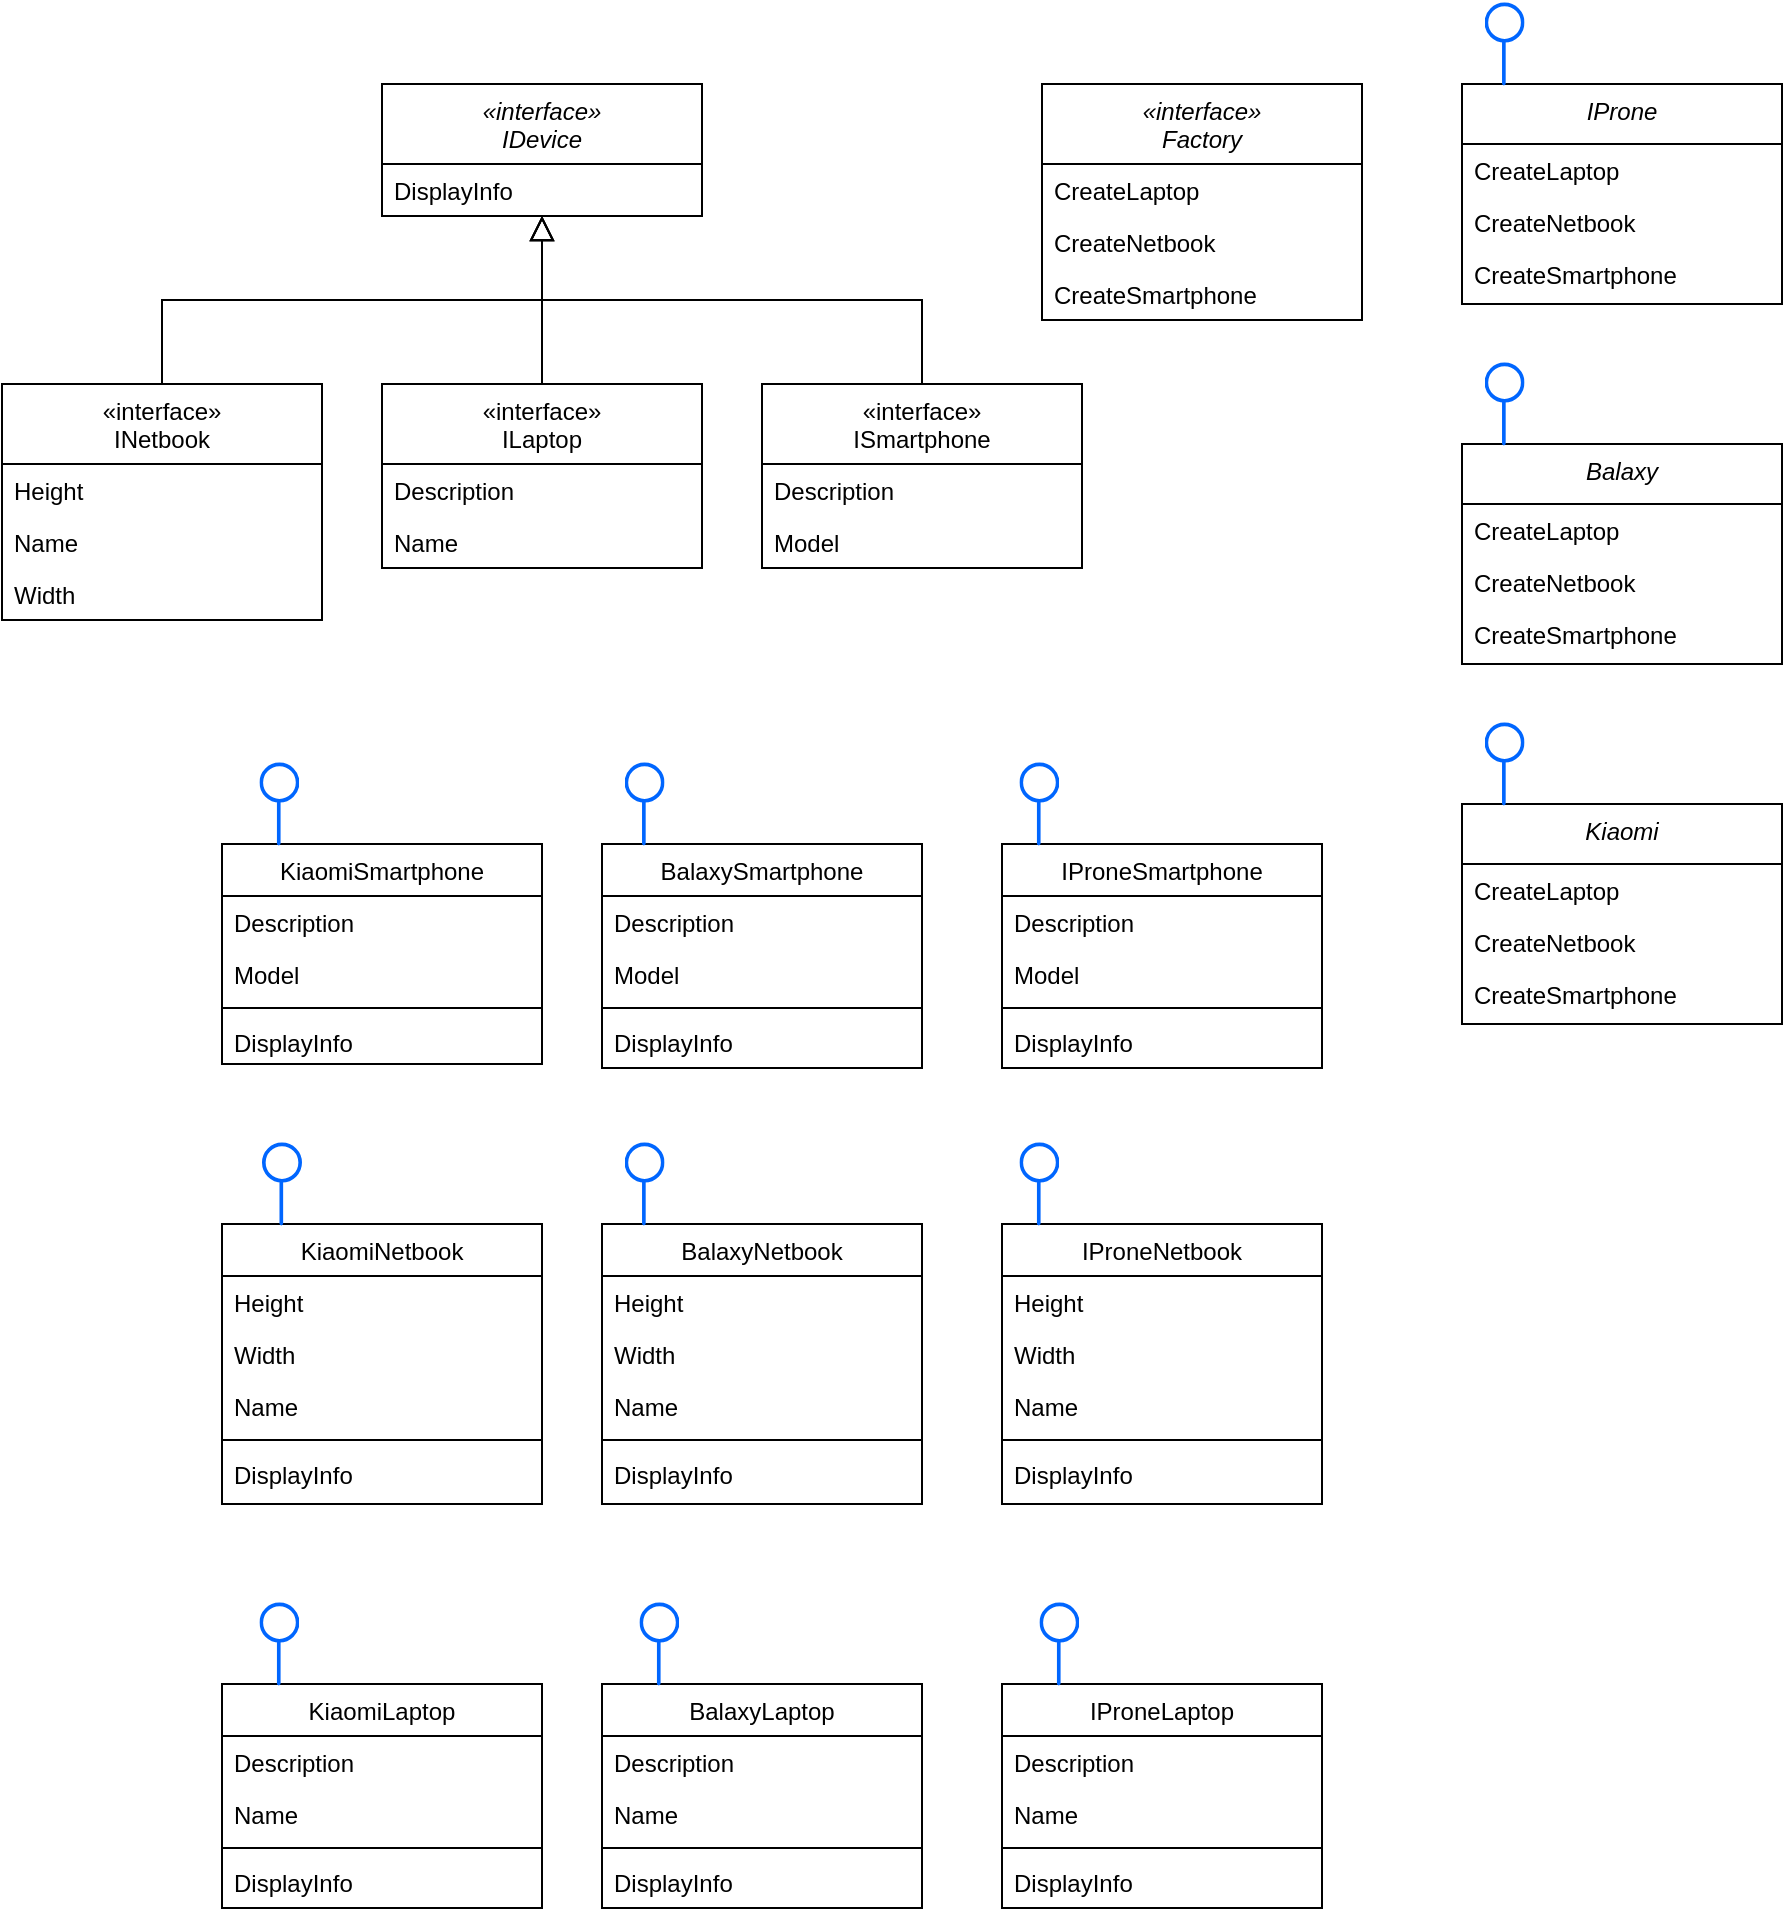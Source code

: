 <mxfile version="24.4.13" type="device">
  <diagram id="C5RBs43oDa-KdzZeNtuy" name="Page-1">
    <mxGraphModel dx="777" dy="865" grid="1" gridSize="10" guides="1" tooltips="1" connect="1" arrows="1" fold="1" page="1" pageScale="1" pageWidth="827" pageHeight="1169" math="0" shadow="0">
      <root>
        <mxCell id="WIyWlLk6GJQsqaUBKTNV-0" />
        <mxCell id="WIyWlLk6GJQsqaUBKTNV-1" parent="WIyWlLk6GJQsqaUBKTNV-0" />
        <mxCell id="zkfFHV4jXpPFQw0GAbJ--0" value="«interface»&#xa;IDevice" style="swimlane;fontStyle=2;align=center;verticalAlign=top;childLayout=stackLayout;horizontal=1;startSize=40;horizontalStack=0;resizeParent=1;resizeLast=0;collapsible=1;marginBottom=0;rounded=0;shadow=0;strokeWidth=1;" parent="WIyWlLk6GJQsqaUBKTNV-1" vertex="1">
          <mxGeometry x="210" y="240" width="160" height="66" as="geometry">
            <mxRectangle x="230" y="140" width="160" height="26" as="alternateBounds" />
          </mxGeometry>
        </mxCell>
        <mxCell id="zkfFHV4jXpPFQw0GAbJ--5" value="DisplayInfo" style="text;align=left;verticalAlign=top;spacingLeft=4;spacingRight=4;overflow=hidden;rotatable=0;points=[[0,0.5],[1,0.5]];portConstraint=eastwest;" parent="zkfFHV4jXpPFQw0GAbJ--0" vertex="1">
          <mxGeometry y="40" width="160" height="26" as="geometry" />
        </mxCell>
        <mxCell id="zkfFHV4jXpPFQw0GAbJ--6" value="«interface»&#xa;INetbook" style="swimlane;fontStyle=0;align=center;verticalAlign=top;childLayout=stackLayout;horizontal=1;startSize=40;horizontalStack=0;resizeParent=1;resizeLast=0;collapsible=1;marginBottom=0;rounded=0;shadow=0;strokeWidth=1;" parent="WIyWlLk6GJQsqaUBKTNV-1" vertex="1">
          <mxGeometry x="20" y="390" width="160" height="118" as="geometry">
            <mxRectangle x="130" y="380" width="160" height="26" as="alternateBounds" />
          </mxGeometry>
        </mxCell>
        <mxCell id="zkfFHV4jXpPFQw0GAbJ--7" value="Height" style="text;align=left;verticalAlign=top;spacingLeft=4;spacingRight=4;overflow=hidden;rotatable=0;points=[[0,0.5],[1,0.5]];portConstraint=eastwest;" parent="zkfFHV4jXpPFQw0GAbJ--6" vertex="1">
          <mxGeometry y="40" width="160" height="26" as="geometry" />
        </mxCell>
        <mxCell id="mtnH-cJvL51SERAXR9_g-1" value="Name" style="text;align=left;verticalAlign=top;spacingLeft=4;spacingRight=4;overflow=hidden;rotatable=0;points=[[0,0.5],[1,0.5]];portConstraint=eastwest;rounded=0;shadow=0;html=0;" vertex="1" parent="zkfFHV4jXpPFQw0GAbJ--6">
          <mxGeometry y="66" width="160" height="26" as="geometry" />
        </mxCell>
        <mxCell id="zkfFHV4jXpPFQw0GAbJ--8" value="Width" style="text;align=left;verticalAlign=top;spacingLeft=4;spacingRight=4;overflow=hidden;rotatable=0;points=[[0,0.5],[1,0.5]];portConstraint=eastwest;rounded=0;shadow=0;html=0;" parent="zkfFHV4jXpPFQw0GAbJ--6" vertex="1">
          <mxGeometry y="92" width="160" height="26" as="geometry" />
        </mxCell>
        <mxCell id="zkfFHV4jXpPFQw0GAbJ--12" value="" style="endArrow=block;endSize=10;endFill=0;shadow=0;strokeWidth=1;rounded=0;curved=0;edgeStyle=elbowEdgeStyle;elbow=vertical;" parent="WIyWlLk6GJQsqaUBKTNV-1" source="zkfFHV4jXpPFQw0GAbJ--6" target="zkfFHV4jXpPFQw0GAbJ--0" edge="1">
          <mxGeometry width="160" relative="1" as="geometry">
            <mxPoint x="200" y="473" as="sourcePoint" />
            <mxPoint x="200" y="473" as="targetPoint" />
          </mxGeometry>
        </mxCell>
        <mxCell id="mtnH-cJvL51SERAXR9_g-2" value="KiaomiSmartphone" style="swimlane;fontStyle=0;align=center;verticalAlign=top;childLayout=stackLayout;horizontal=1;startSize=26;horizontalStack=0;resizeParent=1;resizeLast=0;collapsible=1;marginBottom=0;rounded=0;shadow=0;strokeWidth=1;" vertex="1" parent="WIyWlLk6GJQsqaUBKTNV-1">
          <mxGeometry x="130" y="620" width="160" height="110" as="geometry">
            <mxRectangle x="130" y="380" width="160" height="26" as="alternateBounds" />
          </mxGeometry>
        </mxCell>
        <mxCell id="mtnH-cJvL51SERAXR9_g-20" value="Description" style="text;align=left;verticalAlign=top;spacingLeft=4;spacingRight=4;overflow=hidden;rotatable=0;points=[[0,0.5],[1,0.5]];portConstraint=eastwest;" vertex="1" parent="mtnH-cJvL51SERAXR9_g-2">
          <mxGeometry y="26" width="160" height="26" as="geometry" />
        </mxCell>
        <mxCell id="mtnH-cJvL51SERAXR9_g-21" value="Model" style="text;align=left;verticalAlign=top;spacingLeft=4;spacingRight=4;overflow=hidden;rotatable=0;points=[[0,0.5],[1,0.5]];portConstraint=eastwest;rounded=0;shadow=0;html=0;" vertex="1" parent="mtnH-cJvL51SERAXR9_g-2">
          <mxGeometry y="52" width="160" height="26" as="geometry" />
        </mxCell>
        <mxCell id="mtnH-cJvL51SERAXR9_g-6" value="" style="line;html=1;strokeWidth=1;align=left;verticalAlign=middle;spacingTop=-1;spacingLeft=3;spacingRight=3;rotatable=0;labelPosition=right;points=[];portConstraint=eastwest;" vertex="1" parent="mtnH-cJvL51SERAXR9_g-2">
          <mxGeometry y="78" width="160" height="8" as="geometry" />
        </mxCell>
        <mxCell id="mtnH-cJvL51SERAXR9_g-8" value="DisplayInfo" style="text;align=left;verticalAlign=top;spacingLeft=4;spacingRight=4;overflow=hidden;rotatable=0;points=[[0,0.5],[1,0.5]];portConstraint=eastwest;" vertex="1" parent="mtnH-cJvL51SERAXR9_g-2">
          <mxGeometry y="86" width="160" height="24" as="geometry" />
        </mxCell>
        <mxCell id="mtnH-cJvL51SERAXR9_g-10" value="«interface»&#xa;ILaptop" style="swimlane;fontStyle=0;align=center;verticalAlign=top;childLayout=stackLayout;horizontal=1;startSize=40;horizontalStack=0;resizeParent=1;resizeLast=0;collapsible=1;marginBottom=0;rounded=0;shadow=0;strokeWidth=1;" vertex="1" parent="WIyWlLk6GJQsqaUBKTNV-1">
          <mxGeometry x="210" y="390" width="160" height="92" as="geometry">
            <mxRectangle x="130" y="380" width="160" height="26" as="alternateBounds" />
          </mxGeometry>
        </mxCell>
        <mxCell id="mtnH-cJvL51SERAXR9_g-11" value="Description" style="text;align=left;verticalAlign=top;spacingLeft=4;spacingRight=4;overflow=hidden;rotatable=0;points=[[0,0.5],[1,0.5]];portConstraint=eastwest;" vertex="1" parent="mtnH-cJvL51SERAXR9_g-10">
          <mxGeometry y="40" width="160" height="26" as="geometry" />
        </mxCell>
        <mxCell id="mtnH-cJvL51SERAXR9_g-12" value="Name" style="text;align=left;verticalAlign=top;spacingLeft=4;spacingRight=4;overflow=hidden;rotatable=0;points=[[0,0.5],[1,0.5]];portConstraint=eastwest;rounded=0;shadow=0;html=0;" vertex="1" parent="mtnH-cJvL51SERAXR9_g-10">
          <mxGeometry y="66" width="160" height="26" as="geometry" />
        </mxCell>
        <mxCell id="mtnH-cJvL51SERAXR9_g-14" value="" style="endArrow=block;endSize=10;endFill=0;shadow=0;strokeWidth=1;rounded=0;curved=0;edgeStyle=elbowEdgeStyle;elbow=vertical;" edge="1" parent="WIyWlLk6GJQsqaUBKTNV-1" source="mtnH-cJvL51SERAXR9_g-10" target="zkfFHV4jXpPFQw0GAbJ--0">
          <mxGeometry width="160" relative="1" as="geometry">
            <mxPoint x="210" y="640" as="sourcePoint" />
            <mxPoint x="110" y="292" as="targetPoint" />
          </mxGeometry>
        </mxCell>
        <mxCell id="mtnH-cJvL51SERAXR9_g-15" value="«interface»&#xa;ISmartphone" style="swimlane;fontStyle=0;align=center;verticalAlign=top;childLayout=stackLayout;horizontal=1;startSize=40;horizontalStack=0;resizeParent=1;resizeLast=0;collapsible=1;marginBottom=0;rounded=0;shadow=0;strokeWidth=1;" vertex="1" parent="WIyWlLk6GJQsqaUBKTNV-1">
          <mxGeometry x="400" y="390" width="160" height="92" as="geometry">
            <mxRectangle x="130" y="380" width="160" height="26" as="alternateBounds" />
          </mxGeometry>
        </mxCell>
        <mxCell id="mtnH-cJvL51SERAXR9_g-16" value="Description" style="text;align=left;verticalAlign=top;spacingLeft=4;spacingRight=4;overflow=hidden;rotatable=0;points=[[0,0.5],[1,0.5]];portConstraint=eastwest;" vertex="1" parent="mtnH-cJvL51SERAXR9_g-15">
          <mxGeometry y="40" width="160" height="26" as="geometry" />
        </mxCell>
        <mxCell id="mtnH-cJvL51SERAXR9_g-17" value="Model" style="text;align=left;verticalAlign=top;spacingLeft=4;spacingRight=4;overflow=hidden;rotatable=0;points=[[0,0.5],[1,0.5]];portConstraint=eastwest;rounded=0;shadow=0;html=0;" vertex="1" parent="mtnH-cJvL51SERAXR9_g-15">
          <mxGeometry y="66" width="160" height="26" as="geometry" />
        </mxCell>
        <mxCell id="mtnH-cJvL51SERAXR9_g-18" value="" style="endArrow=block;endSize=10;endFill=0;shadow=0;strokeWidth=1;rounded=0;curved=0;edgeStyle=elbowEdgeStyle;elbow=vertical;" edge="1" parent="WIyWlLk6GJQsqaUBKTNV-1" source="mtnH-cJvL51SERAXR9_g-15" target="zkfFHV4jXpPFQw0GAbJ--0">
          <mxGeometry width="160" relative="1" as="geometry">
            <mxPoint x="300" y="400" as="sourcePoint" />
            <mxPoint x="110" y="292" as="targetPoint" />
          </mxGeometry>
        </mxCell>
        <mxCell id="mtnH-cJvL51SERAXR9_g-22" value="BalaxySmartphone" style="swimlane;fontStyle=0;align=center;verticalAlign=top;childLayout=stackLayout;horizontal=1;startSize=26;horizontalStack=0;resizeParent=1;resizeLast=0;collapsible=1;marginBottom=0;rounded=0;shadow=0;strokeWidth=1;" vertex="1" parent="WIyWlLk6GJQsqaUBKTNV-1">
          <mxGeometry x="320" y="620" width="160" height="112" as="geometry">
            <mxRectangle x="130" y="380" width="160" height="26" as="alternateBounds" />
          </mxGeometry>
        </mxCell>
        <mxCell id="mtnH-cJvL51SERAXR9_g-23" value="Description" style="text;align=left;verticalAlign=top;spacingLeft=4;spacingRight=4;overflow=hidden;rotatable=0;points=[[0,0.5],[1,0.5]];portConstraint=eastwest;" vertex="1" parent="mtnH-cJvL51SERAXR9_g-22">
          <mxGeometry y="26" width="160" height="26" as="geometry" />
        </mxCell>
        <mxCell id="mtnH-cJvL51SERAXR9_g-24" value="Model" style="text;align=left;verticalAlign=top;spacingLeft=4;spacingRight=4;overflow=hidden;rotatable=0;points=[[0,0.5],[1,0.5]];portConstraint=eastwest;rounded=0;shadow=0;html=0;" vertex="1" parent="mtnH-cJvL51SERAXR9_g-22">
          <mxGeometry y="52" width="160" height="26" as="geometry" />
        </mxCell>
        <mxCell id="mtnH-cJvL51SERAXR9_g-25" value="" style="line;html=1;strokeWidth=1;align=left;verticalAlign=middle;spacingTop=-1;spacingLeft=3;spacingRight=3;rotatable=0;labelPosition=right;points=[];portConstraint=eastwest;" vertex="1" parent="mtnH-cJvL51SERAXR9_g-22">
          <mxGeometry y="78" width="160" height="8" as="geometry" />
        </mxCell>
        <mxCell id="mtnH-cJvL51SERAXR9_g-26" value="DisplayInfo" style="text;align=left;verticalAlign=top;spacingLeft=4;spacingRight=4;overflow=hidden;rotatable=0;points=[[0,0.5],[1,0.5]];portConstraint=eastwest;" vertex="1" parent="mtnH-cJvL51SERAXR9_g-22">
          <mxGeometry y="86" width="160" height="26" as="geometry" />
        </mxCell>
        <mxCell id="mtnH-cJvL51SERAXR9_g-27" value="IProneSmartphone" style="swimlane;fontStyle=0;align=center;verticalAlign=top;childLayout=stackLayout;horizontal=1;startSize=26;horizontalStack=0;resizeParent=1;resizeLast=0;collapsible=1;marginBottom=0;rounded=0;shadow=0;strokeWidth=1;" vertex="1" parent="WIyWlLk6GJQsqaUBKTNV-1">
          <mxGeometry x="520" y="620" width="160" height="112" as="geometry">
            <mxRectangle x="130" y="380" width="160" height="26" as="alternateBounds" />
          </mxGeometry>
        </mxCell>
        <mxCell id="mtnH-cJvL51SERAXR9_g-28" value="Description" style="text;align=left;verticalAlign=top;spacingLeft=4;spacingRight=4;overflow=hidden;rotatable=0;points=[[0,0.5],[1,0.5]];portConstraint=eastwest;" vertex="1" parent="mtnH-cJvL51SERAXR9_g-27">
          <mxGeometry y="26" width="160" height="26" as="geometry" />
        </mxCell>
        <mxCell id="mtnH-cJvL51SERAXR9_g-29" value="Model" style="text;align=left;verticalAlign=top;spacingLeft=4;spacingRight=4;overflow=hidden;rotatable=0;points=[[0,0.5],[1,0.5]];portConstraint=eastwest;rounded=0;shadow=0;html=0;" vertex="1" parent="mtnH-cJvL51SERAXR9_g-27">
          <mxGeometry y="52" width="160" height="26" as="geometry" />
        </mxCell>
        <mxCell id="mtnH-cJvL51SERAXR9_g-30" value="" style="line;html=1;strokeWidth=1;align=left;verticalAlign=middle;spacingTop=-1;spacingLeft=3;spacingRight=3;rotatable=0;labelPosition=right;points=[];portConstraint=eastwest;" vertex="1" parent="mtnH-cJvL51SERAXR9_g-27">
          <mxGeometry y="78" width="160" height="8" as="geometry" />
        </mxCell>
        <mxCell id="mtnH-cJvL51SERAXR9_g-31" value="DisplayInfo" style="text;align=left;verticalAlign=top;spacingLeft=4;spacingRight=4;overflow=hidden;rotatable=0;points=[[0,0.5],[1,0.5]];portConstraint=eastwest;" vertex="1" parent="mtnH-cJvL51SERAXR9_g-27">
          <mxGeometry y="86" width="160" height="26" as="geometry" />
        </mxCell>
        <mxCell id="mtnH-cJvL51SERAXR9_g-33" value="KiaomiNetbook" style="swimlane;fontStyle=0;align=center;verticalAlign=top;childLayout=stackLayout;horizontal=1;startSize=26;horizontalStack=0;resizeParent=1;resizeLast=0;collapsible=1;marginBottom=0;rounded=0;shadow=0;strokeWidth=1;" vertex="1" parent="WIyWlLk6GJQsqaUBKTNV-1">
          <mxGeometry x="130" y="810" width="160" height="140" as="geometry">
            <mxRectangle x="130" y="380" width="160" height="26" as="alternateBounds" />
          </mxGeometry>
        </mxCell>
        <mxCell id="mtnH-cJvL51SERAXR9_g-38" value="Height" style="text;align=left;verticalAlign=top;spacingLeft=4;spacingRight=4;overflow=hidden;rotatable=0;points=[[0,0.5],[1,0.5]];portConstraint=eastwest;" vertex="1" parent="mtnH-cJvL51SERAXR9_g-33">
          <mxGeometry y="26" width="160" height="26" as="geometry" />
        </mxCell>
        <mxCell id="mtnH-cJvL51SERAXR9_g-40" value="Width" style="text;align=left;verticalAlign=top;spacingLeft=4;spacingRight=4;overflow=hidden;rotatable=0;points=[[0,0.5],[1,0.5]];portConstraint=eastwest;rounded=0;shadow=0;html=0;" vertex="1" parent="mtnH-cJvL51SERAXR9_g-33">
          <mxGeometry y="52" width="160" height="26" as="geometry" />
        </mxCell>
        <mxCell id="mtnH-cJvL51SERAXR9_g-39" value="Name" style="text;align=left;verticalAlign=top;spacingLeft=4;spacingRight=4;overflow=hidden;rotatable=0;points=[[0,0.5],[1,0.5]];portConstraint=eastwest;rounded=0;shadow=0;html=0;" vertex="1" parent="mtnH-cJvL51SERAXR9_g-33">
          <mxGeometry y="78" width="160" height="26" as="geometry" />
        </mxCell>
        <mxCell id="mtnH-cJvL51SERAXR9_g-36" value="" style="line;html=1;strokeWidth=1;align=left;verticalAlign=middle;spacingTop=-1;spacingLeft=3;spacingRight=3;rotatable=0;labelPosition=right;points=[];portConstraint=eastwest;" vertex="1" parent="mtnH-cJvL51SERAXR9_g-33">
          <mxGeometry y="104" width="160" height="8" as="geometry" />
        </mxCell>
        <mxCell id="mtnH-cJvL51SERAXR9_g-37" value="DisplayInfo" style="text;align=left;verticalAlign=top;spacingLeft=4;spacingRight=4;overflow=hidden;rotatable=0;points=[[0,0.5],[1,0.5]];portConstraint=eastwest;" vertex="1" parent="mtnH-cJvL51SERAXR9_g-33">
          <mxGeometry y="112" width="160" height="26" as="geometry" />
        </mxCell>
        <mxCell id="mtnH-cJvL51SERAXR9_g-41" value="BalaxyNetbook" style="swimlane;fontStyle=0;align=center;verticalAlign=top;childLayout=stackLayout;horizontal=1;startSize=26;horizontalStack=0;resizeParent=1;resizeLast=0;collapsible=1;marginBottom=0;rounded=0;shadow=0;strokeWidth=1;" vertex="1" parent="WIyWlLk6GJQsqaUBKTNV-1">
          <mxGeometry x="320" y="810" width="160" height="140" as="geometry">
            <mxRectangle x="130" y="380" width="160" height="26" as="alternateBounds" />
          </mxGeometry>
        </mxCell>
        <mxCell id="mtnH-cJvL51SERAXR9_g-42" value="Height" style="text;align=left;verticalAlign=top;spacingLeft=4;spacingRight=4;overflow=hidden;rotatable=0;points=[[0,0.5],[1,0.5]];portConstraint=eastwest;" vertex="1" parent="mtnH-cJvL51SERAXR9_g-41">
          <mxGeometry y="26" width="160" height="26" as="geometry" />
        </mxCell>
        <mxCell id="mtnH-cJvL51SERAXR9_g-43" value="Width" style="text;align=left;verticalAlign=top;spacingLeft=4;spacingRight=4;overflow=hidden;rotatable=0;points=[[0,0.5],[1,0.5]];portConstraint=eastwest;rounded=0;shadow=0;html=0;" vertex="1" parent="mtnH-cJvL51SERAXR9_g-41">
          <mxGeometry y="52" width="160" height="26" as="geometry" />
        </mxCell>
        <mxCell id="mtnH-cJvL51SERAXR9_g-44" value="Name" style="text;align=left;verticalAlign=top;spacingLeft=4;spacingRight=4;overflow=hidden;rotatable=0;points=[[0,0.5],[1,0.5]];portConstraint=eastwest;rounded=0;shadow=0;html=0;" vertex="1" parent="mtnH-cJvL51SERAXR9_g-41">
          <mxGeometry y="78" width="160" height="26" as="geometry" />
        </mxCell>
        <mxCell id="mtnH-cJvL51SERAXR9_g-45" value="" style="line;html=1;strokeWidth=1;align=left;verticalAlign=middle;spacingTop=-1;spacingLeft=3;spacingRight=3;rotatable=0;labelPosition=right;points=[];portConstraint=eastwest;" vertex="1" parent="mtnH-cJvL51SERAXR9_g-41">
          <mxGeometry y="104" width="160" height="8" as="geometry" />
        </mxCell>
        <mxCell id="mtnH-cJvL51SERAXR9_g-46" value="DisplayInfo" style="text;align=left;verticalAlign=top;spacingLeft=4;spacingRight=4;overflow=hidden;rotatable=0;points=[[0,0.5],[1,0.5]];portConstraint=eastwest;" vertex="1" parent="mtnH-cJvL51SERAXR9_g-41">
          <mxGeometry y="112" width="160" height="26" as="geometry" />
        </mxCell>
        <mxCell id="mtnH-cJvL51SERAXR9_g-47" value="IProneNetbook" style="swimlane;fontStyle=0;align=center;verticalAlign=top;childLayout=stackLayout;horizontal=1;startSize=26;horizontalStack=0;resizeParent=1;resizeLast=0;collapsible=1;marginBottom=0;rounded=0;shadow=0;strokeWidth=1;" vertex="1" parent="WIyWlLk6GJQsqaUBKTNV-1">
          <mxGeometry x="520" y="810" width="160" height="140" as="geometry">
            <mxRectangle x="130" y="380" width="160" height="26" as="alternateBounds" />
          </mxGeometry>
        </mxCell>
        <mxCell id="mtnH-cJvL51SERAXR9_g-48" value="Height" style="text;align=left;verticalAlign=top;spacingLeft=4;spacingRight=4;overflow=hidden;rotatable=0;points=[[0,0.5],[1,0.5]];portConstraint=eastwest;" vertex="1" parent="mtnH-cJvL51SERAXR9_g-47">
          <mxGeometry y="26" width="160" height="26" as="geometry" />
        </mxCell>
        <mxCell id="mtnH-cJvL51SERAXR9_g-49" value="Width" style="text;align=left;verticalAlign=top;spacingLeft=4;spacingRight=4;overflow=hidden;rotatable=0;points=[[0,0.5],[1,0.5]];portConstraint=eastwest;rounded=0;shadow=0;html=0;" vertex="1" parent="mtnH-cJvL51SERAXR9_g-47">
          <mxGeometry y="52" width="160" height="26" as="geometry" />
        </mxCell>
        <mxCell id="mtnH-cJvL51SERAXR9_g-50" value="Name" style="text;align=left;verticalAlign=top;spacingLeft=4;spacingRight=4;overflow=hidden;rotatable=0;points=[[0,0.5],[1,0.5]];portConstraint=eastwest;rounded=0;shadow=0;html=0;" vertex="1" parent="mtnH-cJvL51SERAXR9_g-47">
          <mxGeometry y="78" width="160" height="26" as="geometry" />
        </mxCell>
        <mxCell id="mtnH-cJvL51SERAXR9_g-51" value="" style="line;html=1;strokeWidth=1;align=left;verticalAlign=middle;spacingTop=-1;spacingLeft=3;spacingRight=3;rotatable=0;labelPosition=right;points=[];portConstraint=eastwest;" vertex="1" parent="mtnH-cJvL51SERAXR9_g-47">
          <mxGeometry y="104" width="160" height="8" as="geometry" />
        </mxCell>
        <mxCell id="mtnH-cJvL51SERAXR9_g-52" value="DisplayInfo" style="text;align=left;verticalAlign=top;spacingLeft=4;spacingRight=4;overflow=hidden;rotatable=0;points=[[0,0.5],[1,0.5]];portConstraint=eastwest;" vertex="1" parent="mtnH-cJvL51SERAXR9_g-47">
          <mxGeometry y="112" width="160" height="26" as="geometry" />
        </mxCell>
        <mxCell id="mtnH-cJvL51SERAXR9_g-53" value="" style="image;aspect=fixed;perimeter=ellipsePerimeter;html=1;align=center;shadow=0;dashed=0;spacingTop=3;image=img/lib/active_directory/interface.svg;rotation=-90;" vertex="1" parent="WIyWlLk6GJQsqaUBKTNV-1">
          <mxGeometry x="137.45" y="590" width="42.55" height="20" as="geometry" />
        </mxCell>
        <mxCell id="mtnH-cJvL51SERAXR9_g-55" value="" style="image;aspect=fixed;perimeter=ellipsePerimeter;html=1;align=center;shadow=0;dashed=0;spacingTop=3;image=img/lib/active_directory/interface.svg;rotation=-90;" vertex="1" parent="WIyWlLk6GJQsqaUBKTNV-1">
          <mxGeometry x="320" y="590" width="42.55" height="20" as="geometry" />
        </mxCell>
        <mxCell id="mtnH-cJvL51SERAXR9_g-56" value="" style="image;aspect=fixed;perimeter=ellipsePerimeter;html=1;align=center;shadow=0;dashed=0;spacingTop=3;image=img/lib/active_directory/interface.svg;rotation=-90;" vertex="1" parent="WIyWlLk6GJQsqaUBKTNV-1">
          <mxGeometry x="517.45" y="590" width="42.55" height="20" as="geometry" />
        </mxCell>
        <mxCell id="mtnH-cJvL51SERAXR9_g-57" value="" style="image;aspect=fixed;perimeter=ellipsePerimeter;html=1;align=center;shadow=0;dashed=0;spacingTop=3;image=img/lib/active_directory/interface.svg;rotation=-90;" vertex="1" parent="WIyWlLk6GJQsqaUBKTNV-1">
          <mxGeometry x="80" y="780" width="160" height="20" as="geometry" />
        </mxCell>
        <mxCell id="mtnH-cJvL51SERAXR9_g-58" value="" style="image;aspect=fixed;perimeter=ellipsePerimeter;html=1;align=center;shadow=0;dashed=0;spacingTop=3;image=img/lib/active_directory/interface.svg;rotation=-90;" vertex="1" parent="WIyWlLk6GJQsqaUBKTNV-1">
          <mxGeometry x="261.28" y="780" width="160" height="20" as="geometry" />
        </mxCell>
        <mxCell id="mtnH-cJvL51SERAXR9_g-59" value="" style="image;aspect=fixed;perimeter=ellipsePerimeter;html=1;align=center;shadow=0;dashed=0;spacingTop=3;image=img/lib/active_directory/interface.svg;rotation=-90;" vertex="1" parent="WIyWlLk6GJQsqaUBKTNV-1">
          <mxGeometry x="458.73" y="780" width="160" height="20" as="geometry" />
        </mxCell>
        <mxCell id="mtnH-cJvL51SERAXR9_g-61" value="KiaomiLaptop" style="swimlane;fontStyle=0;align=center;verticalAlign=top;childLayout=stackLayout;horizontal=1;startSize=26;horizontalStack=0;resizeParent=1;resizeLast=0;collapsible=1;marginBottom=0;rounded=0;shadow=0;strokeWidth=1;" vertex="1" parent="WIyWlLk6GJQsqaUBKTNV-1">
          <mxGeometry x="130" y="1040" width="160" height="112" as="geometry">
            <mxRectangle x="130" y="380" width="160" height="26" as="alternateBounds" />
          </mxGeometry>
        </mxCell>
        <mxCell id="mtnH-cJvL51SERAXR9_g-68" value="Description" style="text;align=left;verticalAlign=top;spacingLeft=4;spacingRight=4;overflow=hidden;rotatable=0;points=[[0,0.5],[1,0.5]];portConstraint=eastwest;" vertex="1" parent="mtnH-cJvL51SERAXR9_g-61">
          <mxGeometry y="26" width="160" height="26" as="geometry" />
        </mxCell>
        <mxCell id="mtnH-cJvL51SERAXR9_g-69" value="Name" style="text;align=left;verticalAlign=top;spacingLeft=4;spacingRight=4;overflow=hidden;rotatable=0;points=[[0,0.5],[1,0.5]];portConstraint=eastwest;rounded=0;shadow=0;html=0;" vertex="1" parent="mtnH-cJvL51SERAXR9_g-61">
          <mxGeometry y="52" width="160" height="26" as="geometry" />
        </mxCell>
        <mxCell id="mtnH-cJvL51SERAXR9_g-65" value="" style="line;html=1;strokeWidth=1;align=left;verticalAlign=middle;spacingTop=-1;spacingLeft=3;spacingRight=3;rotatable=0;labelPosition=right;points=[];portConstraint=eastwest;" vertex="1" parent="mtnH-cJvL51SERAXR9_g-61">
          <mxGeometry y="78" width="160" height="8" as="geometry" />
        </mxCell>
        <mxCell id="mtnH-cJvL51SERAXR9_g-66" value="DisplayInfo" style="text;align=left;verticalAlign=top;spacingLeft=4;spacingRight=4;overflow=hidden;rotatable=0;points=[[0,0.5],[1,0.5]];portConstraint=eastwest;" vertex="1" parent="mtnH-cJvL51SERAXR9_g-61">
          <mxGeometry y="86" width="160" height="26" as="geometry" />
        </mxCell>
        <mxCell id="mtnH-cJvL51SERAXR9_g-67" value="" style="image;aspect=fixed;perimeter=ellipsePerimeter;html=1;align=center;shadow=0;dashed=0;spacingTop=3;image=img/lib/active_directory/interface.svg;rotation=-90;" vertex="1" parent="WIyWlLk6GJQsqaUBKTNV-1">
          <mxGeometry x="78.73" y="1010" width="160" height="20" as="geometry" />
        </mxCell>
        <mxCell id="mtnH-cJvL51SERAXR9_g-70" value="BalaxyLaptop" style="swimlane;fontStyle=0;align=center;verticalAlign=top;childLayout=stackLayout;horizontal=1;startSize=26;horizontalStack=0;resizeParent=1;resizeLast=0;collapsible=1;marginBottom=0;rounded=0;shadow=0;strokeWidth=1;" vertex="1" parent="WIyWlLk6GJQsqaUBKTNV-1">
          <mxGeometry x="320" y="1040" width="160" height="112" as="geometry">
            <mxRectangle x="130" y="380" width="160" height="26" as="alternateBounds" />
          </mxGeometry>
        </mxCell>
        <mxCell id="mtnH-cJvL51SERAXR9_g-71" value="Description" style="text;align=left;verticalAlign=top;spacingLeft=4;spacingRight=4;overflow=hidden;rotatable=0;points=[[0,0.5],[1,0.5]];portConstraint=eastwest;" vertex="1" parent="mtnH-cJvL51SERAXR9_g-70">
          <mxGeometry y="26" width="160" height="26" as="geometry" />
        </mxCell>
        <mxCell id="mtnH-cJvL51SERAXR9_g-72" value="Name" style="text;align=left;verticalAlign=top;spacingLeft=4;spacingRight=4;overflow=hidden;rotatable=0;points=[[0,0.5],[1,0.5]];portConstraint=eastwest;rounded=0;shadow=0;html=0;" vertex="1" parent="mtnH-cJvL51SERAXR9_g-70">
          <mxGeometry y="52" width="160" height="26" as="geometry" />
        </mxCell>
        <mxCell id="mtnH-cJvL51SERAXR9_g-73" value="" style="line;html=1;strokeWidth=1;align=left;verticalAlign=middle;spacingTop=-1;spacingLeft=3;spacingRight=3;rotatable=0;labelPosition=right;points=[];portConstraint=eastwest;" vertex="1" parent="mtnH-cJvL51SERAXR9_g-70">
          <mxGeometry y="78" width="160" height="8" as="geometry" />
        </mxCell>
        <mxCell id="mtnH-cJvL51SERAXR9_g-74" value="DisplayInfo" style="text;align=left;verticalAlign=top;spacingLeft=4;spacingRight=4;overflow=hidden;rotatable=0;points=[[0,0.5],[1,0.5]];portConstraint=eastwest;" vertex="1" parent="mtnH-cJvL51SERAXR9_g-70">
          <mxGeometry y="86" width="160" height="26" as="geometry" />
        </mxCell>
        <mxCell id="mtnH-cJvL51SERAXR9_g-75" value="" style="image;aspect=fixed;perimeter=ellipsePerimeter;html=1;align=center;shadow=0;dashed=0;spacingTop=3;image=img/lib/active_directory/interface.svg;rotation=-90;" vertex="1" parent="WIyWlLk6GJQsqaUBKTNV-1">
          <mxGeometry x="268.73" y="1010" width="160" height="20" as="geometry" />
        </mxCell>
        <mxCell id="mtnH-cJvL51SERAXR9_g-76" value="IProneLaptop" style="swimlane;fontStyle=0;align=center;verticalAlign=top;childLayout=stackLayout;horizontal=1;startSize=26;horizontalStack=0;resizeParent=1;resizeLast=0;collapsible=1;marginBottom=0;rounded=0;shadow=0;strokeWidth=1;" vertex="1" parent="WIyWlLk6GJQsqaUBKTNV-1">
          <mxGeometry x="520" y="1040" width="160" height="112" as="geometry">
            <mxRectangle x="130" y="380" width="160" height="26" as="alternateBounds" />
          </mxGeometry>
        </mxCell>
        <mxCell id="mtnH-cJvL51SERAXR9_g-77" value="Description" style="text;align=left;verticalAlign=top;spacingLeft=4;spacingRight=4;overflow=hidden;rotatable=0;points=[[0,0.5],[1,0.5]];portConstraint=eastwest;" vertex="1" parent="mtnH-cJvL51SERAXR9_g-76">
          <mxGeometry y="26" width="160" height="26" as="geometry" />
        </mxCell>
        <mxCell id="mtnH-cJvL51SERAXR9_g-78" value="Name" style="text;align=left;verticalAlign=top;spacingLeft=4;spacingRight=4;overflow=hidden;rotatable=0;points=[[0,0.5],[1,0.5]];portConstraint=eastwest;rounded=0;shadow=0;html=0;" vertex="1" parent="mtnH-cJvL51SERAXR9_g-76">
          <mxGeometry y="52" width="160" height="26" as="geometry" />
        </mxCell>
        <mxCell id="mtnH-cJvL51SERAXR9_g-79" value="" style="line;html=1;strokeWidth=1;align=left;verticalAlign=middle;spacingTop=-1;spacingLeft=3;spacingRight=3;rotatable=0;labelPosition=right;points=[];portConstraint=eastwest;" vertex="1" parent="mtnH-cJvL51SERAXR9_g-76">
          <mxGeometry y="78" width="160" height="8" as="geometry" />
        </mxCell>
        <mxCell id="mtnH-cJvL51SERAXR9_g-80" value="DisplayInfo" style="text;align=left;verticalAlign=top;spacingLeft=4;spacingRight=4;overflow=hidden;rotatable=0;points=[[0,0.5],[1,0.5]];portConstraint=eastwest;" vertex="1" parent="mtnH-cJvL51SERAXR9_g-76">
          <mxGeometry y="86" width="160" height="26" as="geometry" />
        </mxCell>
        <mxCell id="mtnH-cJvL51SERAXR9_g-81" value="" style="image;aspect=fixed;perimeter=ellipsePerimeter;html=1;align=center;shadow=0;dashed=0;spacingTop=3;image=img/lib/active_directory/interface.svg;rotation=-90;" vertex="1" parent="WIyWlLk6GJQsqaUBKTNV-1">
          <mxGeometry x="468.73" y="1010" width="160" height="20" as="geometry" />
        </mxCell>
        <mxCell id="mtnH-cJvL51SERAXR9_g-82" value="«interface»&#xa;Factory" style="swimlane;fontStyle=2;align=center;verticalAlign=top;childLayout=stackLayout;horizontal=1;startSize=40;horizontalStack=0;resizeParent=1;resizeLast=0;collapsible=1;marginBottom=0;rounded=0;shadow=0;strokeWidth=1;" vertex="1" parent="WIyWlLk6GJQsqaUBKTNV-1">
          <mxGeometry x="540" y="240" width="160" height="118" as="geometry">
            <mxRectangle x="230" y="140" width="160" height="26" as="alternateBounds" />
          </mxGeometry>
        </mxCell>
        <mxCell id="mtnH-cJvL51SERAXR9_g-83" value="CreateLaptop" style="text;align=left;verticalAlign=top;spacingLeft=4;spacingRight=4;overflow=hidden;rotatable=0;points=[[0,0.5],[1,0.5]];portConstraint=eastwest;" vertex="1" parent="mtnH-cJvL51SERAXR9_g-82">
          <mxGeometry y="40" width="160" height="26" as="geometry" />
        </mxCell>
        <mxCell id="mtnH-cJvL51SERAXR9_g-85" value="CreateNetbook" style="text;align=left;verticalAlign=top;spacingLeft=4;spacingRight=4;overflow=hidden;rotatable=0;points=[[0,0.5],[1,0.5]];portConstraint=eastwest;" vertex="1" parent="mtnH-cJvL51SERAXR9_g-82">
          <mxGeometry y="66" width="160" height="26" as="geometry" />
        </mxCell>
        <mxCell id="mtnH-cJvL51SERAXR9_g-84" value="CreateSmartphone" style="text;align=left;verticalAlign=top;spacingLeft=4;spacingRight=4;overflow=hidden;rotatable=0;points=[[0,0.5],[1,0.5]];portConstraint=eastwest;" vertex="1" parent="mtnH-cJvL51SERAXR9_g-82">
          <mxGeometry y="92" width="160" height="26" as="geometry" />
        </mxCell>
        <mxCell id="mtnH-cJvL51SERAXR9_g-86" value="IProne" style="swimlane;fontStyle=2;align=center;verticalAlign=top;childLayout=stackLayout;horizontal=1;startSize=30;horizontalStack=0;resizeParent=1;resizeLast=0;collapsible=1;marginBottom=0;rounded=0;shadow=0;strokeWidth=1;" vertex="1" parent="WIyWlLk6GJQsqaUBKTNV-1">
          <mxGeometry x="750" y="240" width="160" height="110" as="geometry">
            <mxRectangle x="230" y="140" width="160" height="26" as="alternateBounds" />
          </mxGeometry>
        </mxCell>
        <mxCell id="mtnH-cJvL51SERAXR9_g-87" value="CreateLaptop" style="text;align=left;verticalAlign=top;spacingLeft=4;spacingRight=4;overflow=hidden;rotatable=0;points=[[0,0.5],[1,0.5]];portConstraint=eastwest;" vertex="1" parent="mtnH-cJvL51SERAXR9_g-86">
          <mxGeometry y="30" width="160" height="26" as="geometry" />
        </mxCell>
        <mxCell id="mtnH-cJvL51SERAXR9_g-88" value="CreateNetbook" style="text;align=left;verticalAlign=top;spacingLeft=4;spacingRight=4;overflow=hidden;rotatable=0;points=[[0,0.5],[1,0.5]];portConstraint=eastwest;" vertex="1" parent="mtnH-cJvL51SERAXR9_g-86">
          <mxGeometry y="56" width="160" height="26" as="geometry" />
        </mxCell>
        <mxCell id="mtnH-cJvL51SERAXR9_g-89" value="CreateSmartphone" style="text;align=left;verticalAlign=top;spacingLeft=4;spacingRight=4;overflow=hidden;rotatable=0;points=[[0,0.5],[1,0.5]];portConstraint=eastwest;" vertex="1" parent="mtnH-cJvL51SERAXR9_g-86">
          <mxGeometry y="82" width="160" height="26" as="geometry" />
        </mxCell>
        <mxCell id="mtnH-cJvL51SERAXR9_g-90" value="" style="image;aspect=fixed;perimeter=ellipsePerimeter;html=1;align=center;shadow=0;dashed=0;spacingTop=3;image=img/lib/active_directory/interface.svg;rotation=-90;" vertex="1" parent="WIyWlLk6GJQsqaUBKTNV-1">
          <mxGeometry x="750" y="210" width="42.55" height="20" as="geometry" />
        </mxCell>
        <mxCell id="mtnH-cJvL51SERAXR9_g-91" value="Balaxy" style="swimlane;fontStyle=2;align=center;verticalAlign=top;childLayout=stackLayout;horizontal=1;startSize=30;horizontalStack=0;resizeParent=1;resizeLast=0;collapsible=1;marginBottom=0;rounded=0;shadow=0;strokeWidth=1;" vertex="1" parent="WIyWlLk6GJQsqaUBKTNV-1">
          <mxGeometry x="750" y="420" width="160" height="110" as="geometry">
            <mxRectangle x="230" y="140" width="160" height="26" as="alternateBounds" />
          </mxGeometry>
        </mxCell>
        <mxCell id="mtnH-cJvL51SERAXR9_g-92" value="CreateLaptop" style="text;align=left;verticalAlign=top;spacingLeft=4;spacingRight=4;overflow=hidden;rotatable=0;points=[[0,0.5],[1,0.5]];portConstraint=eastwest;" vertex="1" parent="mtnH-cJvL51SERAXR9_g-91">
          <mxGeometry y="30" width="160" height="26" as="geometry" />
        </mxCell>
        <mxCell id="mtnH-cJvL51SERAXR9_g-93" value="CreateNetbook" style="text;align=left;verticalAlign=top;spacingLeft=4;spacingRight=4;overflow=hidden;rotatable=0;points=[[0,0.5],[1,0.5]];portConstraint=eastwest;" vertex="1" parent="mtnH-cJvL51SERAXR9_g-91">
          <mxGeometry y="56" width="160" height="26" as="geometry" />
        </mxCell>
        <mxCell id="mtnH-cJvL51SERAXR9_g-94" value="CreateSmartphone" style="text;align=left;verticalAlign=top;spacingLeft=4;spacingRight=4;overflow=hidden;rotatable=0;points=[[0,0.5],[1,0.5]];portConstraint=eastwest;" vertex="1" parent="mtnH-cJvL51SERAXR9_g-91">
          <mxGeometry y="82" width="160" height="26" as="geometry" />
        </mxCell>
        <mxCell id="mtnH-cJvL51SERAXR9_g-95" value="" style="image;aspect=fixed;perimeter=ellipsePerimeter;html=1;align=center;shadow=0;dashed=0;spacingTop=3;image=img/lib/active_directory/interface.svg;rotation=-90;" vertex="1" parent="WIyWlLk6GJQsqaUBKTNV-1">
          <mxGeometry x="750" y="390" width="42.55" height="20" as="geometry" />
        </mxCell>
        <mxCell id="mtnH-cJvL51SERAXR9_g-96" value="Kiaomi" style="swimlane;fontStyle=2;align=center;verticalAlign=top;childLayout=stackLayout;horizontal=1;startSize=30;horizontalStack=0;resizeParent=1;resizeLast=0;collapsible=1;marginBottom=0;rounded=0;shadow=0;strokeWidth=1;" vertex="1" parent="WIyWlLk6GJQsqaUBKTNV-1">
          <mxGeometry x="750" y="600" width="160" height="110" as="geometry">
            <mxRectangle x="230" y="140" width="160" height="26" as="alternateBounds" />
          </mxGeometry>
        </mxCell>
        <mxCell id="mtnH-cJvL51SERAXR9_g-97" value="CreateLaptop" style="text;align=left;verticalAlign=top;spacingLeft=4;spacingRight=4;overflow=hidden;rotatable=0;points=[[0,0.5],[1,0.5]];portConstraint=eastwest;" vertex="1" parent="mtnH-cJvL51SERAXR9_g-96">
          <mxGeometry y="30" width="160" height="26" as="geometry" />
        </mxCell>
        <mxCell id="mtnH-cJvL51SERAXR9_g-98" value="CreateNetbook" style="text;align=left;verticalAlign=top;spacingLeft=4;spacingRight=4;overflow=hidden;rotatable=0;points=[[0,0.5],[1,0.5]];portConstraint=eastwest;" vertex="1" parent="mtnH-cJvL51SERAXR9_g-96">
          <mxGeometry y="56" width="160" height="26" as="geometry" />
        </mxCell>
        <mxCell id="mtnH-cJvL51SERAXR9_g-99" value="CreateSmartphone" style="text;align=left;verticalAlign=top;spacingLeft=4;spacingRight=4;overflow=hidden;rotatable=0;points=[[0,0.5],[1,0.5]];portConstraint=eastwest;" vertex="1" parent="mtnH-cJvL51SERAXR9_g-96">
          <mxGeometry y="82" width="160" height="26" as="geometry" />
        </mxCell>
        <mxCell id="mtnH-cJvL51SERAXR9_g-100" value="" style="image;aspect=fixed;perimeter=ellipsePerimeter;html=1;align=center;shadow=0;dashed=0;spacingTop=3;image=img/lib/active_directory/interface.svg;rotation=-90;" vertex="1" parent="WIyWlLk6GJQsqaUBKTNV-1">
          <mxGeometry x="750" y="570" width="42.55" height="20" as="geometry" />
        </mxCell>
      </root>
    </mxGraphModel>
  </diagram>
</mxfile>
